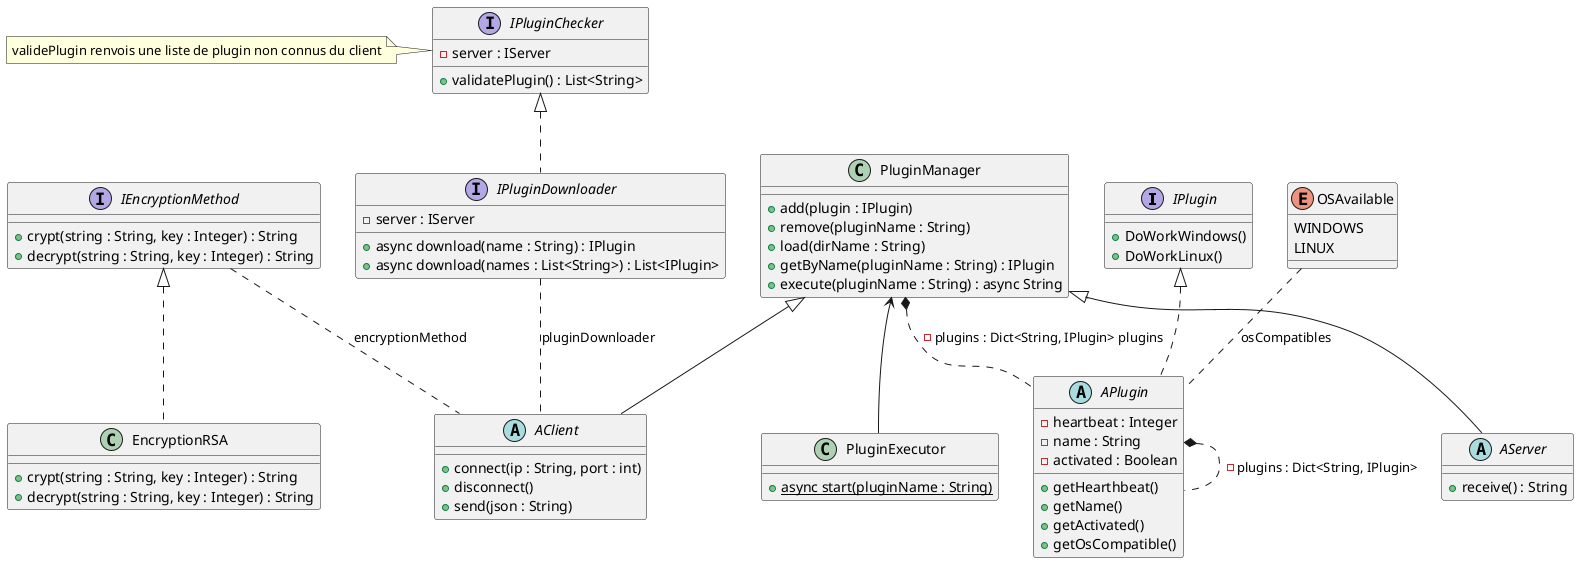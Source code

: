 @startuml

together {
interface IPlugin {
	+DoWorkWindows()	
	+DoWorkLinux()	
}

abstract APlugin {
	-heartbeat : Integer
	-name : String 
	-activated : Boolean	

	+getHearthbeat()
	+getName()
	+getActivated()
	+getOsCompatible()
}

class PluginExecutor {
	+{static} async start(pluginName : String) 
}

enum OSAvailable {
	WINDOWS
	LINUX
}

class PluginManager {
	+add(plugin : IPlugin)
	+remove(pluginName : String)
	+load(dirName : String)
	+getByName(pluginName : String) : IPlugin
	+execute(pluginName : String) : async String
}
}
abstract AClient {
	+connect(ip : String, port : int)
	+disconnect()
	+send(json : String)
}

interface IPluginDownloader {
	-server : IServer
	+async download(name : String) : IPlugin
	+async download(names : List<String>) : List<IPlugin>
}

interface IPluginChecker {
	-server : IServer
	+validatePlugin() : List<String>
}
note left: validePlugin renvois une liste de plugin non connus du client

abstract AServer {
	+receive() : String
}

interface IEncryptionMethod {
	+crypt(string : String, key : Integer) : String 
	+decrypt(string : String, key : Integer) : String
}

class EncryptionRSA {
	+crypt(string : String, key : Integer) : String 
	+decrypt(string : String, key : Integer) : String
}

IPluginDownloader .. AClient : pluginDownloader
IEncryptionMethod .. AClient : encryptionMethod 

IPlugin <|.. APlugin
IPluginChecker <|.. IPluginDownloader 

IEncryptionMethod <|.. EncryptionRSA

PluginManager <|-- AClient
PluginManager <|-- AServer

PluginManager <-- PluginExecutor
PluginManager *.. APlugin : -plugins : Dict<String, IPlugin> plugins
APlugin *.. APlugin : -plugins : Dict<String, IPlugin> 

OSAvailable .. APlugin : osCompatibles
@enduml
